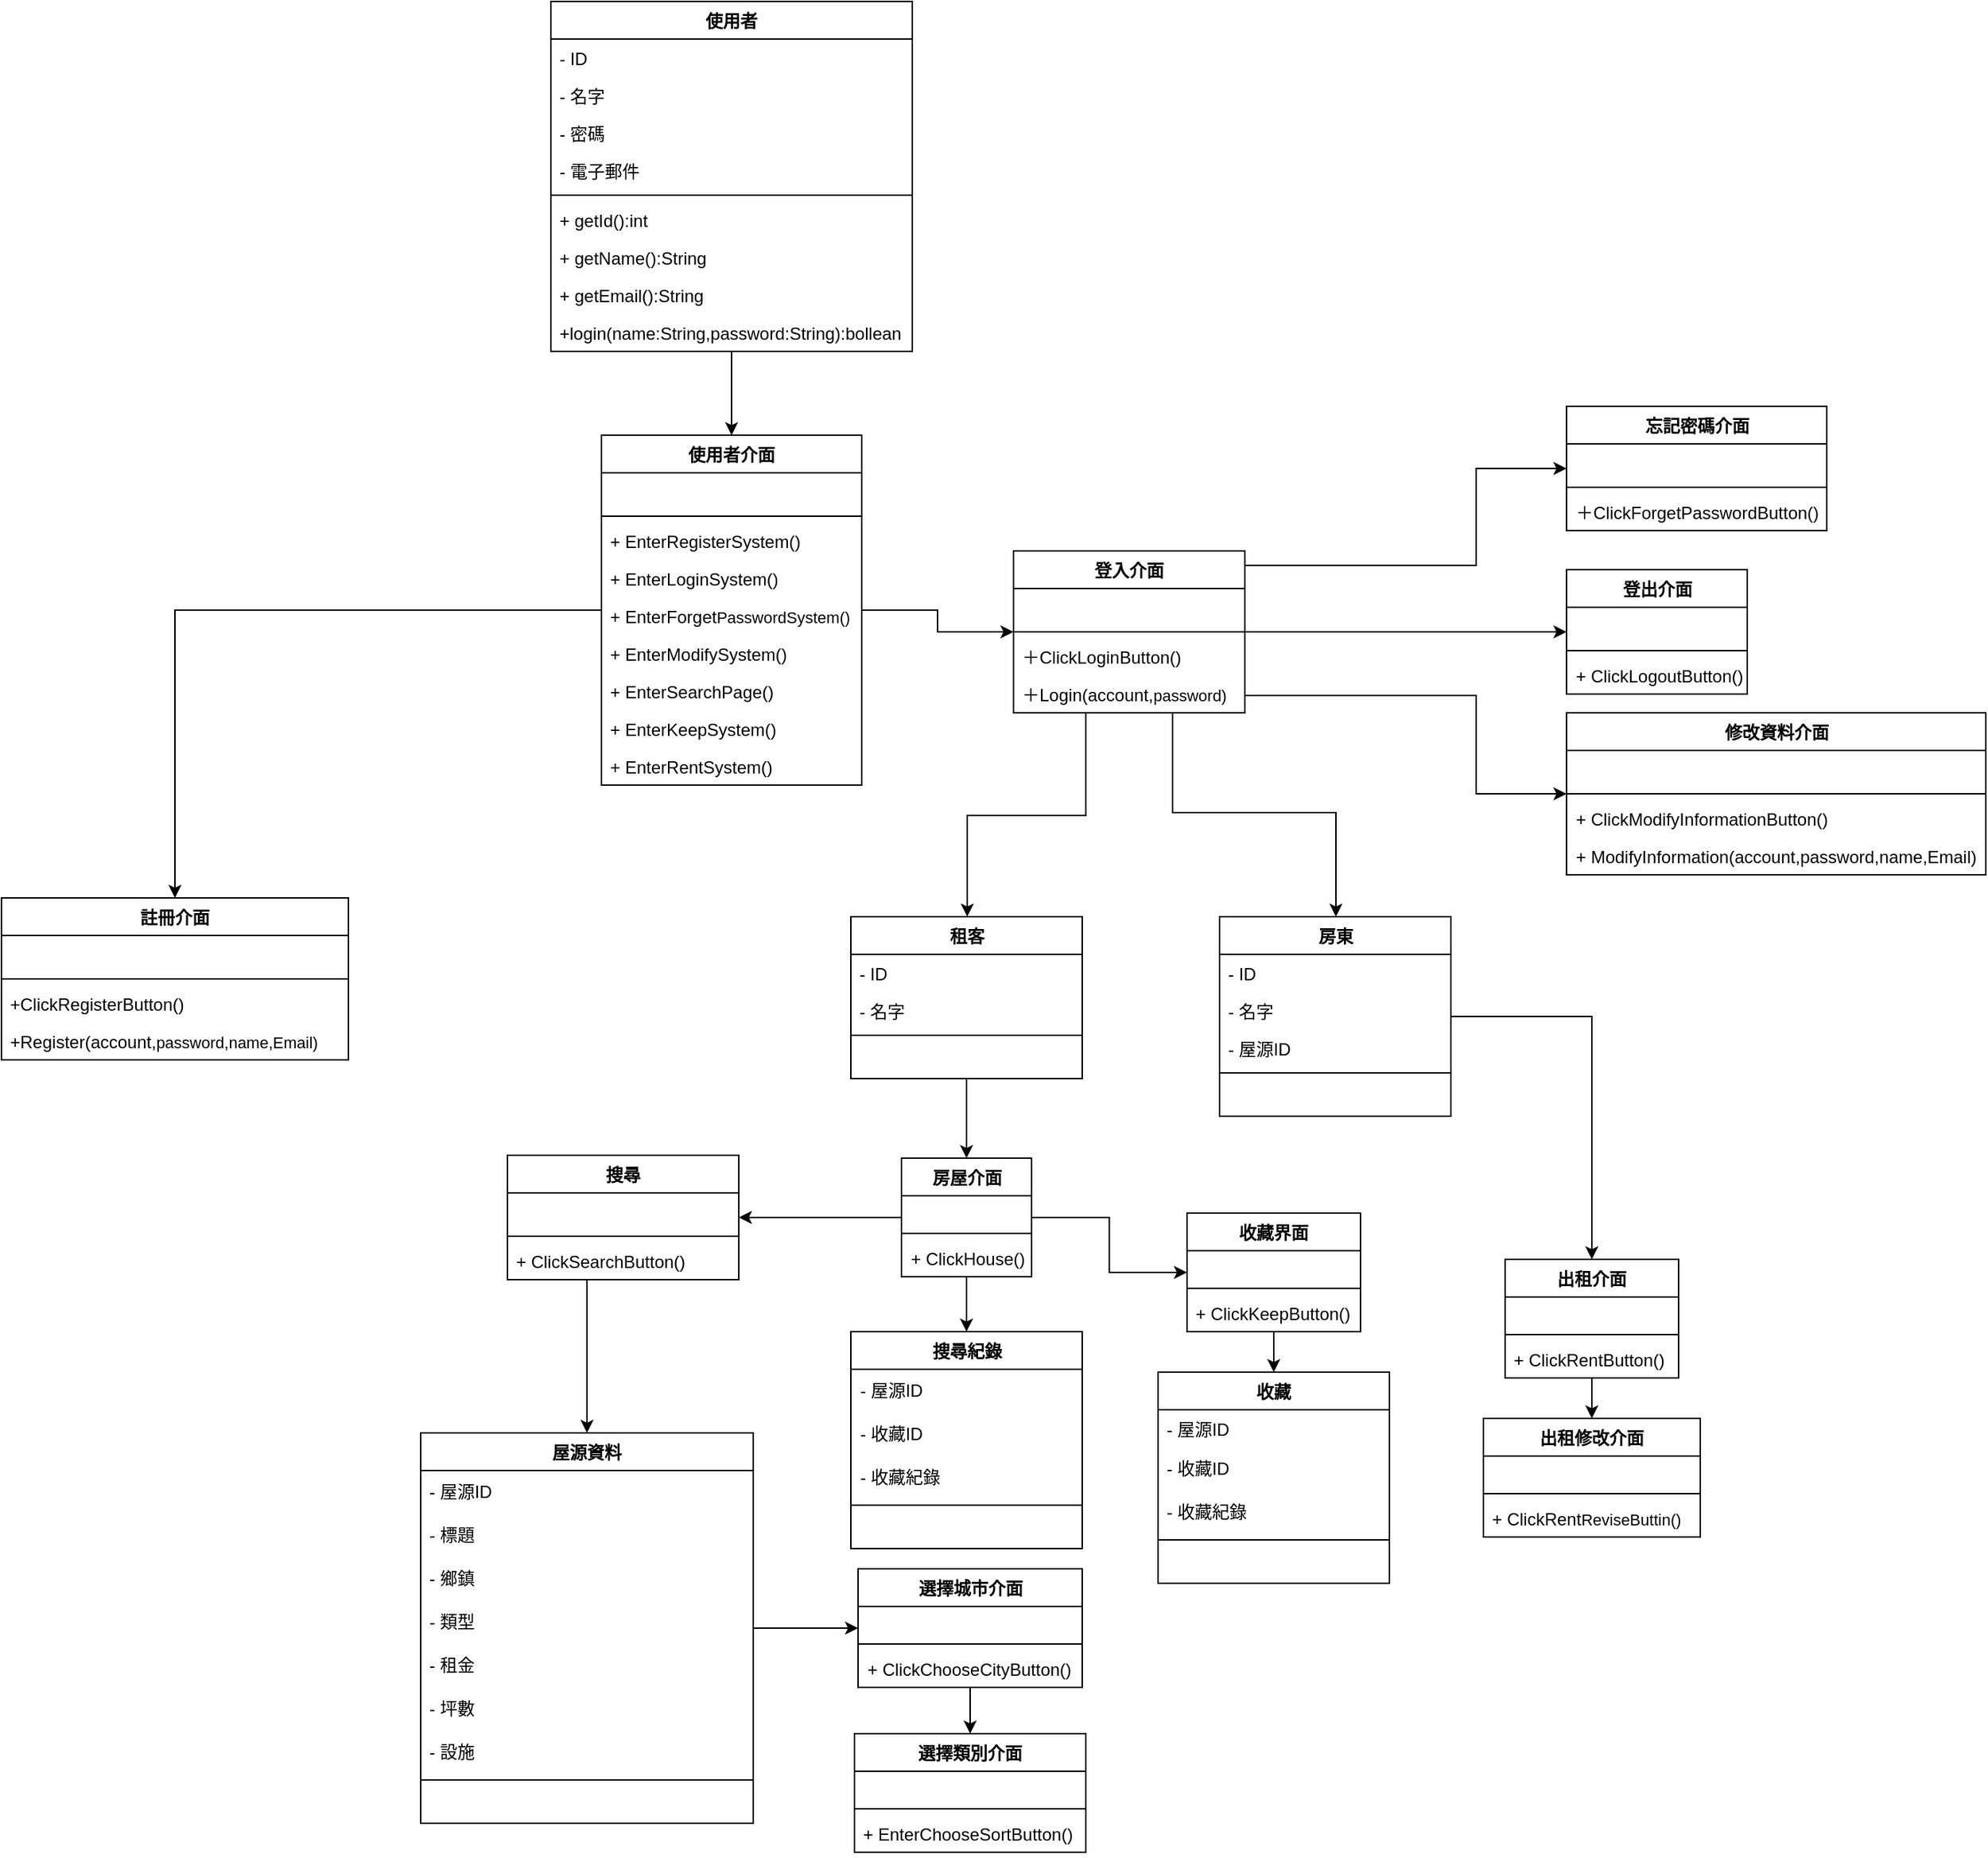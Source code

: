 <mxfile version="22.0.3" type="device">
  <diagram id="C5RBs43oDa-KdzZeNtuy" name="Page-1">
    <mxGraphModel dx="1235" dy="1909" grid="1" gridSize="10" guides="1" tooltips="1" connect="1" arrows="1" fold="1" page="1" pageScale="1" pageWidth="827" pageHeight="1169" math="0" shadow="0">
      <root>
        <mxCell id="WIyWlLk6GJQsqaUBKTNV-0" />
        <mxCell id="WIyWlLk6GJQsqaUBKTNV-1" parent="WIyWlLk6GJQsqaUBKTNV-0" />
        <mxCell id="i3I4o2aXOtXIeuuRk1Ph-45" value="註冊介面" style="swimlane;fontStyle=1;align=center;verticalAlign=top;childLayout=stackLayout;horizontal=1;startSize=26;horizontalStack=0;resizeParent=1;resizeParentMax=0;resizeLast=0;collapsible=1;marginBottom=0;whiteSpace=wrap;html=1;" vertex="1" parent="WIyWlLk6GJQsqaUBKTNV-1">
          <mxGeometry x="50" y="-490" width="240" height="112" as="geometry" />
        </mxCell>
        <mxCell id="i3I4o2aXOtXIeuuRk1Ph-49" value="　" style="text;strokeColor=none;fillColor=none;align=left;verticalAlign=top;spacingLeft=4;spacingRight=4;overflow=hidden;rotatable=0;points=[[0,0.5],[1,0.5]];portConstraint=eastwest;whiteSpace=wrap;html=1;" vertex="1" parent="i3I4o2aXOtXIeuuRk1Ph-45">
          <mxGeometry y="26" width="240" height="26" as="geometry" />
        </mxCell>
        <mxCell id="i3I4o2aXOtXIeuuRk1Ph-47" value="" style="line;strokeWidth=1;fillColor=none;align=left;verticalAlign=middle;spacingTop=-1;spacingLeft=3;spacingRight=3;rotatable=0;labelPosition=right;points=[];portConstraint=eastwest;strokeColor=inherit;" vertex="1" parent="i3I4o2aXOtXIeuuRk1Ph-45">
          <mxGeometry y="52" width="240" height="8" as="geometry" />
        </mxCell>
        <mxCell id="i3I4o2aXOtXIeuuRk1Ph-48" value="+ClickRegisterButton()" style="text;strokeColor=none;fillColor=none;align=left;verticalAlign=top;spacingLeft=4;spacingRight=4;overflow=hidden;rotatable=0;points=[[0,0.5],[1,0.5]];portConstraint=eastwest;whiteSpace=wrap;html=1;" vertex="1" parent="i3I4o2aXOtXIeuuRk1Ph-45">
          <mxGeometry y="60" width="240" height="26" as="geometry" />
        </mxCell>
        <mxCell id="i3I4o2aXOtXIeuuRk1Ph-46" value="+Register(account,&lt;span style=&quot;font-size: 11px; text-align: center; background-color: initial;&quot;&gt;password,name,Email)&lt;/span&gt;" style="text;strokeColor=none;fillColor=none;align=left;verticalAlign=top;spacingLeft=4;spacingRight=4;overflow=hidden;rotatable=0;points=[[0,0.5],[1,0.5]];portConstraint=eastwest;whiteSpace=wrap;html=1;" vertex="1" parent="i3I4o2aXOtXIeuuRk1Ph-45">
          <mxGeometry y="86" width="240" height="26" as="geometry" />
        </mxCell>
        <mxCell id="i3I4o2aXOtXIeuuRk1Ph-142" style="edgeStyle=orthogonalEdgeStyle;rounded=0;orthogonalLoop=1;jettySize=auto;html=1;" edge="1" parent="WIyWlLk6GJQsqaUBKTNV-1" source="i3I4o2aXOtXIeuuRk1Ph-50" target="i3I4o2aXOtXIeuuRk1Ph-55">
          <mxGeometry relative="1" as="geometry">
            <Array as="points">
              <mxPoint x="1070" y="-720" />
              <mxPoint x="1070" y="-787" />
            </Array>
          </mxGeometry>
        </mxCell>
        <mxCell id="i3I4o2aXOtXIeuuRk1Ph-143" style="edgeStyle=orthogonalEdgeStyle;rounded=0;orthogonalLoop=1;jettySize=auto;html=1;" edge="1" parent="WIyWlLk6GJQsqaUBKTNV-1" source="i3I4o2aXOtXIeuuRk1Ph-50" target="i3I4o2aXOtXIeuuRk1Ph-65">
          <mxGeometry relative="1" as="geometry" />
        </mxCell>
        <mxCell id="i3I4o2aXOtXIeuuRk1Ph-144" style="edgeStyle=orthogonalEdgeStyle;rounded=0;orthogonalLoop=1;jettySize=auto;html=1;" edge="1" parent="WIyWlLk6GJQsqaUBKTNV-1" source="i3I4o2aXOtXIeuuRk1Ph-50" target="i3I4o2aXOtXIeuuRk1Ph-60">
          <mxGeometry relative="1" as="geometry">
            <Array as="points">
              <mxPoint x="1070" y="-630" />
              <mxPoint x="1070" y="-562" />
            </Array>
          </mxGeometry>
        </mxCell>
        <mxCell id="i3I4o2aXOtXIeuuRk1Ph-145" style="edgeStyle=orthogonalEdgeStyle;rounded=0;orthogonalLoop=1;jettySize=auto;html=1;" edge="1" parent="WIyWlLk6GJQsqaUBKTNV-1" source="i3I4o2aXOtXIeuuRk1Ph-50" target="i3I4o2aXOtXIeuuRk1Ph-108">
          <mxGeometry relative="1" as="geometry">
            <Array as="points">
              <mxPoint x="800" y="-547" />
              <mxPoint x="718" y="-547" />
            </Array>
          </mxGeometry>
        </mxCell>
        <mxCell id="i3I4o2aXOtXIeuuRk1Ph-146" style="edgeStyle=orthogonalEdgeStyle;rounded=0;orthogonalLoop=1;jettySize=auto;html=1;" edge="1" parent="WIyWlLk6GJQsqaUBKTNV-1" source="i3I4o2aXOtXIeuuRk1Ph-50" target="i3I4o2aXOtXIeuuRk1Ph-123">
          <mxGeometry relative="1" as="geometry">
            <Array as="points">
              <mxPoint x="860" y="-549" />
              <mxPoint x="973" y="-549" />
            </Array>
          </mxGeometry>
        </mxCell>
        <mxCell id="i3I4o2aXOtXIeuuRk1Ph-50" value="登入介面" style="swimlane;fontStyle=1;align=center;verticalAlign=top;childLayout=stackLayout;horizontal=1;startSize=26;horizontalStack=0;resizeParent=1;resizeParentMax=0;resizeLast=0;collapsible=1;marginBottom=0;whiteSpace=wrap;html=1;" vertex="1" parent="WIyWlLk6GJQsqaUBKTNV-1">
          <mxGeometry x="750" y="-730" width="160" height="112" as="geometry" />
        </mxCell>
        <mxCell id="i3I4o2aXOtXIeuuRk1Ph-51" value="　" style="text;strokeColor=none;fillColor=none;align=left;verticalAlign=top;spacingLeft=4;spacingRight=4;overflow=hidden;rotatable=0;points=[[0,0.5],[1,0.5]];portConstraint=eastwest;whiteSpace=wrap;html=1;" vertex="1" parent="i3I4o2aXOtXIeuuRk1Ph-50">
          <mxGeometry y="26" width="160" height="26" as="geometry" />
        </mxCell>
        <mxCell id="i3I4o2aXOtXIeuuRk1Ph-52" value="" style="line;strokeWidth=1;fillColor=none;align=left;verticalAlign=middle;spacingTop=-1;spacingLeft=3;spacingRight=3;rotatable=0;labelPosition=right;points=[];portConstraint=eastwest;strokeColor=inherit;" vertex="1" parent="i3I4o2aXOtXIeuuRk1Ph-50">
          <mxGeometry y="52" width="160" height="8" as="geometry" />
        </mxCell>
        <mxCell id="i3I4o2aXOtXIeuuRk1Ph-53" value="＋ClickLoginButton()" style="text;strokeColor=none;fillColor=none;align=left;verticalAlign=top;spacingLeft=4;spacingRight=4;overflow=hidden;rotatable=0;points=[[0,0.5],[1,0.5]];portConstraint=eastwest;whiteSpace=wrap;html=1;" vertex="1" parent="i3I4o2aXOtXIeuuRk1Ph-50">
          <mxGeometry y="60" width="160" height="26" as="geometry" />
        </mxCell>
        <mxCell id="i3I4o2aXOtXIeuuRk1Ph-54" value="＋Login(account,&lt;span style=&quot;font-size: 11px; text-align: center; background-color: initial;&quot;&gt;password)&lt;/span&gt;" style="text;strokeColor=none;fillColor=none;align=left;verticalAlign=top;spacingLeft=4;spacingRight=4;overflow=hidden;rotatable=0;points=[[0,0.5],[1,0.5]];portConstraint=eastwest;whiteSpace=wrap;html=1;" vertex="1" parent="i3I4o2aXOtXIeuuRk1Ph-50">
          <mxGeometry y="86" width="160" height="26" as="geometry" />
        </mxCell>
        <mxCell id="i3I4o2aXOtXIeuuRk1Ph-55" value="忘記密碼介面" style="swimlane;fontStyle=1;align=center;verticalAlign=top;childLayout=stackLayout;horizontal=1;startSize=26;horizontalStack=0;resizeParent=1;resizeParentMax=0;resizeLast=0;collapsible=1;marginBottom=0;whiteSpace=wrap;html=1;" vertex="1" parent="WIyWlLk6GJQsqaUBKTNV-1">
          <mxGeometry x="1132.5" y="-830" width="180" height="86" as="geometry" />
        </mxCell>
        <mxCell id="i3I4o2aXOtXIeuuRk1Ph-56" value="　" style="text;strokeColor=none;fillColor=none;align=left;verticalAlign=top;spacingLeft=4;spacingRight=4;overflow=hidden;rotatable=0;points=[[0,0.5],[1,0.5]];portConstraint=eastwest;whiteSpace=wrap;html=1;" vertex="1" parent="i3I4o2aXOtXIeuuRk1Ph-55">
          <mxGeometry y="26" width="180" height="26" as="geometry" />
        </mxCell>
        <mxCell id="i3I4o2aXOtXIeuuRk1Ph-57" value="" style="line;strokeWidth=1;fillColor=none;align=left;verticalAlign=middle;spacingTop=-1;spacingLeft=3;spacingRight=3;rotatable=0;labelPosition=right;points=[];portConstraint=eastwest;strokeColor=inherit;" vertex="1" parent="i3I4o2aXOtXIeuuRk1Ph-55">
          <mxGeometry y="52" width="180" height="8" as="geometry" />
        </mxCell>
        <mxCell id="i3I4o2aXOtXIeuuRk1Ph-58" value="＋ClickForgetPasswordButton()" style="text;strokeColor=none;fillColor=none;align=left;verticalAlign=top;spacingLeft=4;spacingRight=4;overflow=hidden;rotatable=0;points=[[0,0.5],[1,0.5]];portConstraint=eastwest;whiteSpace=wrap;html=1;" vertex="1" parent="i3I4o2aXOtXIeuuRk1Ph-55">
          <mxGeometry y="60" width="180" height="26" as="geometry" />
        </mxCell>
        <mxCell id="i3I4o2aXOtXIeuuRk1Ph-60" value="修改資料介面" style="swimlane;fontStyle=1;align=center;verticalAlign=top;childLayout=stackLayout;horizontal=1;startSize=26;horizontalStack=0;resizeParent=1;resizeParentMax=0;resizeLast=0;collapsible=1;marginBottom=0;whiteSpace=wrap;html=1;" vertex="1" parent="WIyWlLk6GJQsqaUBKTNV-1">
          <mxGeometry x="1132.5" y="-618" width="290" height="112" as="geometry" />
        </mxCell>
        <mxCell id="i3I4o2aXOtXIeuuRk1Ph-61" value="　" style="text;strokeColor=none;fillColor=none;align=left;verticalAlign=top;spacingLeft=4;spacingRight=4;overflow=hidden;rotatable=0;points=[[0,0.5],[1,0.5]];portConstraint=eastwest;whiteSpace=wrap;html=1;" vertex="1" parent="i3I4o2aXOtXIeuuRk1Ph-60">
          <mxGeometry y="26" width="290" height="26" as="geometry" />
        </mxCell>
        <mxCell id="i3I4o2aXOtXIeuuRk1Ph-62" value="" style="line;strokeWidth=1;fillColor=none;align=left;verticalAlign=middle;spacingTop=-1;spacingLeft=3;spacingRight=3;rotatable=0;labelPosition=right;points=[];portConstraint=eastwest;strokeColor=inherit;" vertex="1" parent="i3I4o2aXOtXIeuuRk1Ph-60">
          <mxGeometry y="52" width="290" height="8" as="geometry" />
        </mxCell>
        <mxCell id="i3I4o2aXOtXIeuuRk1Ph-64" value="+ ClickModifyInformationButton()" style="text;strokeColor=none;fillColor=none;align=left;verticalAlign=top;spacingLeft=4;spacingRight=4;overflow=hidden;rotatable=0;points=[[0,0.5],[1,0.5]];portConstraint=eastwest;whiteSpace=wrap;html=1;" vertex="1" parent="i3I4o2aXOtXIeuuRk1Ph-60">
          <mxGeometry y="60" width="290" height="26" as="geometry" />
        </mxCell>
        <mxCell id="i3I4o2aXOtXIeuuRk1Ph-63" value="+&amp;nbsp;ModifyInformation(account,password,name,Email)" style="text;strokeColor=none;fillColor=none;align=left;verticalAlign=top;spacingLeft=4;spacingRight=4;overflow=hidden;rotatable=0;points=[[0,0.5],[1,0.5]];portConstraint=eastwest;whiteSpace=wrap;html=1;" vertex="1" parent="i3I4o2aXOtXIeuuRk1Ph-60">
          <mxGeometry y="86" width="290" height="26" as="geometry" />
        </mxCell>
        <mxCell id="i3I4o2aXOtXIeuuRk1Ph-65" value="登出介面" style="swimlane;fontStyle=1;align=center;verticalAlign=top;childLayout=stackLayout;horizontal=1;startSize=26;horizontalStack=0;resizeParent=1;resizeParentMax=0;resizeLast=0;collapsible=1;marginBottom=0;whiteSpace=wrap;html=1;" vertex="1" parent="WIyWlLk6GJQsqaUBKTNV-1">
          <mxGeometry x="1132.5" y="-717" width="125" height="86" as="geometry" />
        </mxCell>
        <mxCell id="i3I4o2aXOtXIeuuRk1Ph-66" value="　" style="text;strokeColor=none;fillColor=none;align=left;verticalAlign=top;spacingLeft=4;spacingRight=4;overflow=hidden;rotatable=0;points=[[0,0.5],[1,0.5]];portConstraint=eastwest;whiteSpace=wrap;html=1;" vertex="1" parent="i3I4o2aXOtXIeuuRk1Ph-65">
          <mxGeometry y="26" width="125" height="26" as="geometry" />
        </mxCell>
        <mxCell id="i3I4o2aXOtXIeuuRk1Ph-67" value="" style="line;strokeWidth=1;fillColor=none;align=left;verticalAlign=middle;spacingTop=-1;spacingLeft=3;spacingRight=3;rotatable=0;labelPosition=right;points=[];portConstraint=eastwest;strokeColor=inherit;" vertex="1" parent="i3I4o2aXOtXIeuuRk1Ph-65">
          <mxGeometry y="52" width="125" height="8" as="geometry" />
        </mxCell>
        <mxCell id="i3I4o2aXOtXIeuuRk1Ph-68" value="+&amp;nbsp;ClickLogoutButton()" style="text;strokeColor=none;fillColor=none;align=left;verticalAlign=top;spacingLeft=4;spacingRight=4;overflow=hidden;rotatable=0;points=[[0,0.5],[1,0.5]];portConstraint=eastwest;whiteSpace=wrap;html=1;" vertex="1" parent="i3I4o2aXOtXIeuuRk1Ph-65">
          <mxGeometry y="60" width="125" height="26" as="geometry" />
        </mxCell>
        <mxCell id="i3I4o2aXOtXIeuuRk1Ph-153" style="edgeStyle=orthogonalEdgeStyle;rounded=0;orthogonalLoop=1;jettySize=auto;html=1;" edge="1" parent="WIyWlLk6GJQsqaUBKTNV-1" source="i3I4o2aXOtXIeuuRk1Ph-69" target="i3I4o2aXOtXIeuuRk1Ph-77">
          <mxGeometry relative="1" as="geometry" />
        </mxCell>
        <mxCell id="i3I4o2aXOtXIeuuRk1Ph-69" value="選擇城市介面" style="swimlane;fontStyle=1;align=center;verticalAlign=top;childLayout=stackLayout;horizontal=1;startSize=26;horizontalStack=0;resizeParent=1;resizeParentMax=0;resizeLast=0;collapsible=1;marginBottom=0;whiteSpace=wrap;html=1;" vertex="1" parent="WIyWlLk6GJQsqaUBKTNV-1">
          <mxGeometry x="642.5" y="-26" width="155" height="82" as="geometry" />
        </mxCell>
        <mxCell id="i3I4o2aXOtXIeuuRk1Ph-70" value="　" style="text;strokeColor=none;fillColor=none;align=left;verticalAlign=top;spacingLeft=4;spacingRight=4;overflow=hidden;rotatable=0;points=[[0,0.5],[1,0.5]];portConstraint=eastwest;whiteSpace=wrap;html=1;" vertex="1" parent="i3I4o2aXOtXIeuuRk1Ph-69">
          <mxGeometry y="26" width="155" height="22" as="geometry" />
        </mxCell>
        <mxCell id="i3I4o2aXOtXIeuuRk1Ph-71" value="" style="line;strokeWidth=1;fillColor=none;align=left;verticalAlign=middle;spacingTop=-1;spacingLeft=3;spacingRight=3;rotatable=0;labelPosition=right;points=[];portConstraint=eastwest;strokeColor=inherit;" vertex="1" parent="i3I4o2aXOtXIeuuRk1Ph-69">
          <mxGeometry y="48" width="155" height="8" as="geometry" />
        </mxCell>
        <mxCell id="i3I4o2aXOtXIeuuRk1Ph-72" value="+ ClickChooseCityButton()" style="text;strokeColor=none;fillColor=none;align=left;verticalAlign=top;spacingLeft=4;spacingRight=4;overflow=hidden;rotatable=0;points=[[0,0.5],[1,0.5]];portConstraint=eastwest;whiteSpace=wrap;html=1;" vertex="1" parent="i3I4o2aXOtXIeuuRk1Ph-69">
          <mxGeometry y="56" width="155" height="26" as="geometry" />
        </mxCell>
        <mxCell id="i3I4o2aXOtXIeuuRk1Ph-151" style="edgeStyle=orthogonalEdgeStyle;rounded=0;orthogonalLoop=1;jettySize=auto;html=1;" edge="1" parent="WIyWlLk6GJQsqaUBKTNV-1" source="i3I4o2aXOtXIeuuRk1Ph-73" target="i3I4o2aXOtXIeuuRk1Ph-112">
          <mxGeometry relative="1" as="geometry">
            <Array as="points">
              <mxPoint x="455" y="-157" />
            </Array>
          </mxGeometry>
        </mxCell>
        <mxCell id="i3I4o2aXOtXIeuuRk1Ph-73" value="搜尋" style="swimlane;fontStyle=1;align=center;verticalAlign=top;childLayout=stackLayout;horizontal=1;startSize=26;horizontalStack=0;resizeParent=1;resizeParentMax=0;resizeLast=0;collapsible=1;marginBottom=0;whiteSpace=wrap;html=1;" vertex="1" parent="WIyWlLk6GJQsqaUBKTNV-1">
          <mxGeometry x="400" y="-312" width="160" height="86" as="geometry" />
        </mxCell>
        <mxCell id="i3I4o2aXOtXIeuuRk1Ph-74" value="　" style="text;strokeColor=none;fillColor=none;align=left;verticalAlign=top;spacingLeft=4;spacingRight=4;overflow=hidden;rotatable=0;points=[[0,0.5],[1,0.5]];portConstraint=eastwest;whiteSpace=wrap;html=1;" vertex="1" parent="i3I4o2aXOtXIeuuRk1Ph-73">
          <mxGeometry y="26" width="160" height="26" as="geometry" />
        </mxCell>
        <mxCell id="i3I4o2aXOtXIeuuRk1Ph-75" value="" style="line;strokeWidth=1;fillColor=none;align=left;verticalAlign=middle;spacingTop=-1;spacingLeft=3;spacingRight=3;rotatable=0;labelPosition=right;points=[];portConstraint=eastwest;strokeColor=inherit;" vertex="1" parent="i3I4o2aXOtXIeuuRk1Ph-73">
          <mxGeometry y="52" width="160" height="8" as="geometry" />
        </mxCell>
        <mxCell id="i3I4o2aXOtXIeuuRk1Ph-76" value="+&amp;nbsp;ClickSearchButton()" style="text;strokeColor=none;fillColor=none;align=left;verticalAlign=top;spacingLeft=4;spacingRight=4;overflow=hidden;rotatable=0;points=[[0,0.5],[1,0.5]];portConstraint=eastwest;whiteSpace=wrap;html=1;" vertex="1" parent="i3I4o2aXOtXIeuuRk1Ph-73">
          <mxGeometry y="60" width="160" height="26" as="geometry" />
        </mxCell>
        <mxCell id="i3I4o2aXOtXIeuuRk1Ph-77" value="選擇類別介面" style="swimlane;fontStyle=1;align=center;verticalAlign=top;childLayout=stackLayout;horizontal=1;startSize=26;horizontalStack=0;resizeParent=1;resizeParentMax=0;resizeLast=0;collapsible=1;marginBottom=0;whiteSpace=wrap;html=1;" vertex="1" parent="WIyWlLk6GJQsqaUBKTNV-1">
          <mxGeometry x="640" y="88" width="160" height="82" as="geometry" />
        </mxCell>
        <mxCell id="i3I4o2aXOtXIeuuRk1Ph-78" value="　" style="text;strokeColor=none;fillColor=none;align=left;verticalAlign=top;spacingLeft=4;spacingRight=4;overflow=hidden;rotatable=0;points=[[0,0.5],[1,0.5]];portConstraint=eastwest;whiteSpace=wrap;html=1;" vertex="1" parent="i3I4o2aXOtXIeuuRk1Ph-77">
          <mxGeometry y="26" width="160" height="22" as="geometry" />
        </mxCell>
        <mxCell id="i3I4o2aXOtXIeuuRk1Ph-79" value="" style="line;strokeWidth=1;fillColor=none;align=left;verticalAlign=middle;spacingTop=-1;spacingLeft=3;spacingRight=3;rotatable=0;labelPosition=right;points=[];portConstraint=eastwest;strokeColor=inherit;" vertex="1" parent="i3I4o2aXOtXIeuuRk1Ph-77">
          <mxGeometry y="48" width="160" height="8" as="geometry" />
        </mxCell>
        <mxCell id="i3I4o2aXOtXIeuuRk1Ph-80" value="+&amp;nbsp;EnterChooseSortButton()" style="text;strokeColor=none;fillColor=none;align=left;verticalAlign=top;spacingLeft=4;spacingRight=4;overflow=hidden;rotatable=0;points=[[0,0.5],[1,0.5]];portConstraint=eastwest;whiteSpace=wrap;html=1;" vertex="1" parent="i3I4o2aXOtXIeuuRk1Ph-77">
          <mxGeometry y="56" width="160" height="26" as="geometry" />
        </mxCell>
        <mxCell id="i3I4o2aXOtXIeuuRk1Ph-150" style="edgeStyle=orthogonalEdgeStyle;rounded=0;orthogonalLoop=1;jettySize=auto;html=1;" edge="1" parent="WIyWlLk6GJQsqaUBKTNV-1" source="i3I4o2aXOtXIeuuRk1Ph-81" target="i3I4o2aXOtXIeuuRk1Ph-73">
          <mxGeometry relative="1" as="geometry" />
        </mxCell>
        <mxCell id="i3I4o2aXOtXIeuuRk1Ph-154" style="edgeStyle=orthogonalEdgeStyle;rounded=0;orthogonalLoop=1;jettySize=auto;html=1;" edge="1" parent="WIyWlLk6GJQsqaUBKTNV-1" source="i3I4o2aXOtXIeuuRk1Ph-81" target="i3I4o2aXOtXIeuuRk1Ph-85">
          <mxGeometry relative="1" as="geometry" />
        </mxCell>
        <mxCell id="i3I4o2aXOtXIeuuRk1Ph-155" style="edgeStyle=orthogonalEdgeStyle;rounded=0;orthogonalLoop=1;jettySize=auto;html=1;" edge="1" parent="WIyWlLk6GJQsqaUBKTNV-1" source="i3I4o2aXOtXIeuuRk1Ph-81" target="i3I4o2aXOtXIeuuRk1Ph-104">
          <mxGeometry relative="1" as="geometry" />
        </mxCell>
        <mxCell id="i3I4o2aXOtXIeuuRk1Ph-81" value="房屋介面" style="swimlane;fontStyle=1;align=center;verticalAlign=top;childLayout=stackLayout;horizontal=1;startSize=26;horizontalStack=0;resizeParent=1;resizeParentMax=0;resizeLast=0;collapsible=1;marginBottom=0;whiteSpace=wrap;html=1;" vertex="1" parent="WIyWlLk6GJQsqaUBKTNV-1">
          <mxGeometry x="672.5" y="-310" width="90" height="82" as="geometry" />
        </mxCell>
        <mxCell id="i3I4o2aXOtXIeuuRk1Ph-82" value="　" style="text;strokeColor=none;fillColor=none;align=left;verticalAlign=top;spacingLeft=4;spacingRight=4;overflow=hidden;rotatable=0;points=[[0,0.5],[1,0.5]];portConstraint=eastwest;whiteSpace=wrap;html=1;" vertex="1" parent="i3I4o2aXOtXIeuuRk1Ph-81">
          <mxGeometry y="26" width="90" height="22" as="geometry" />
        </mxCell>
        <mxCell id="i3I4o2aXOtXIeuuRk1Ph-83" value="" style="line;strokeWidth=1;fillColor=none;align=left;verticalAlign=middle;spacingTop=-1;spacingLeft=3;spacingRight=3;rotatable=0;labelPosition=right;points=[];portConstraint=eastwest;strokeColor=inherit;" vertex="1" parent="i3I4o2aXOtXIeuuRk1Ph-81">
          <mxGeometry y="48" width="90" height="8" as="geometry" />
        </mxCell>
        <mxCell id="i3I4o2aXOtXIeuuRk1Ph-84" value="+&amp;nbsp;ClickHouse()" style="text;strokeColor=none;fillColor=none;align=left;verticalAlign=top;spacingLeft=4;spacingRight=4;overflow=hidden;rotatable=0;points=[[0,0.5],[1,0.5]];portConstraint=eastwest;whiteSpace=wrap;html=1;" vertex="1" parent="i3I4o2aXOtXIeuuRk1Ph-81">
          <mxGeometry y="56" width="90" height="26" as="geometry" />
        </mxCell>
        <mxCell id="i3I4o2aXOtXIeuuRk1Ph-157" style="edgeStyle=orthogonalEdgeStyle;rounded=0;orthogonalLoop=1;jettySize=auto;html=1;" edge="1" parent="WIyWlLk6GJQsqaUBKTNV-1" source="i3I4o2aXOtXIeuuRk1Ph-85" target="i3I4o2aXOtXIeuuRk1Ph-97">
          <mxGeometry relative="1" as="geometry" />
        </mxCell>
        <mxCell id="i3I4o2aXOtXIeuuRk1Ph-85" value="收藏界面" style="swimlane;fontStyle=1;align=center;verticalAlign=top;childLayout=stackLayout;horizontal=1;startSize=26;horizontalStack=0;resizeParent=1;resizeParentMax=0;resizeLast=0;collapsible=1;marginBottom=0;whiteSpace=wrap;html=1;" vertex="1" parent="WIyWlLk6GJQsqaUBKTNV-1">
          <mxGeometry x="870" y="-272" width="120" height="82" as="geometry" />
        </mxCell>
        <mxCell id="i3I4o2aXOtXIeuuRk1Ph-86" value="　" style="text;strokeColor=none;fillColor=none;align=left;verticalAlign=top;spacingLeft=4;spacingRight=4;overflow=hidden;rotatable=0;points=[[0,0.5],[1,0.5]];portConstraint=eastwest;whiteSpace=wrap;html=1;" vertex="1" parent="i3I4o2aXOtXIeuuRk1Ph-85">
          <mxGeometry y="26" width="120" height="22" as="geometry" />
        </mxCell>
        <mxCell id="i3I4o2aXOtXIeuuRk1Ph-87" value="" style="line;strokeWidth=1;fillColor=none;align=left;verticalAlign=middle;spacingTop=-1;spacingLeft=3;spacingRight=3;rotatable=0;labelPosition=right;points=[];portConstraint=eastwest;strokeColor=inherit;" vertex="1" parent="i3I4o2aXOtXIeuuRk1Ph-85">
          <mxGeometry y="48" width="120" height="8" as="geometry" />
        </mxCell>
        <mxCell id="i3I4o2aXOtXIeuuRk1Ph-88" value="+&amp;nbsp;ClickKeepButton()" style="text;strokeColor=none;fillColor=none;align=left;verticalAlign=top;spacingLeft=4;spacingRight=4;overflow=hidden;rotatable=0;points=[[0,0.5],[1,0.5]];portConstraint=eastwest;whiteSpace=wrap;html=1;" vertex="1" parent="i3I4o2aXOtXIeuuRk1Ph-85">
          <mxGeometry y="56" width="120" height="26" as="geometry" />
        </mxCell>
        <mxCell id="i3I4o2aXOtXIeuuRk1Ph-93" value="出租修改介面" style="swimlane;fontStyle=1;align=center;verticalAlign=top;childLayout=stackLayout;horizontal=1;startSize=26;horizontalStack=0;resizeParent=1;resizeParentMax=0;resizeLast=0;collapsible=1;marginBottom=0;whiteSpace=wrap;html=1;" vertex="1" parent="WIyWlLk6GJQsqaUBKTNV-1">
          <mxGeometry x="1075" y="-130" width="150" height="82" as="geometry" />
        </mxCell>
        <mxCell id="i3I4o2aXOtXIeuuRk1Ph-94" value="　" style="text;strokeColor=none;fillColor=none;align=left;verticalAlign=top;spacingLeft=4;spacingRight=4;overflow=hidden;rotatable=0;points=[[0,0.5],[1,0.5]];portConstraint=eastwest;whiteSpace=wrap;html=1;" vertex="1" parent="i3I4o2aXOtXIeuuRk1Ph-93">
          <mxGeometry y="26" width="150" height="22" as="geometry" />
        </mxCell>
        <mxCell id="i3I4o2aXOtXIeuuRk1Ph-95" value="" style="line;strokeWidth=1;fillColor=none;align=left;verticalAlign=middle;spacingTop=-1;spacingLeft=3;spacingRight=3;rotatable=0;labelPosition=right;points=[];portConstraint=eastwest;strokeColor=inherit;" vertex="1" parent="i3I4o2aXOtXIeuuRk1Ph-93">
          <mxGeometry y="48" width="150" height="8" as="geometry" />
        </mxCell>
        <mxCell id="i3I4o2aXOtXIeuuRk1Ph-96" value="+&amp;nbsp;ClickRent&lt;span style=&quot;font-size: 11px; text-align: center; background-color: rgb(255, 255, 255);&quot;&gt;ReviseButtin()&lt;/span&gt;" style="text;strokeColor=none;fillColor=none;align=left;verticalAlign=top;spacingLeft=4;spacingRight=4;overflow=hidden;rotatable=0;points=[[0,0.5],[1,0.5]];portConstraint=eastwest;whiteSpace=wrap;html=1;" vertex="1" parent="i3I4o2aXOtXIeuuRk1Ph-93">
          <mxGeometry y="56" width="150" height="26" as="geometry" />
        </mxCell>
        <mxCell id="i3I4o2aXOtXIeuuRk1Ph-97" value="收藏" style="swimlane;fontStyle=1;align=center;verticalAlign=top;childLayout=stackLayout;horizontal=1;startSize=26;horizontalStack=0;resizeParent=1;resizeParentMax=0;resizeLast=0;collapsible=1;marginBottom=0;whiteSpace=wrap;html=1;" vertex="1" parent="WIyWlLk6GJQsqaUBKTNV-1">
          <mxGeometry x="850" y="-162" width="160" height="146" as="geometry" />
        </mxCell>
        <mxCell id="i3I4o2aXOtXIeuuRk1Ph-98" value="- 屋源ID" style="text;strokeColor=none;fillColor=none;align=left;verticalAlign=top;spacingLeft=4;spacingRight=4;overflow=hidden;rotatable=0;points=[[0,0.5],[1,0.5]];portConstraint=eastwest;whiteSpace=wrap;html=1;" vertex="1" parent="i3I4o2aXOtXIeuuRk1Ph-97">
          <mxGeometry y="26" width="160" height="26" as="geometry" />
        </mxCell>
        <mxCell id="buDff24A2Pe4aCsP9TQ9-23" value="- 收藏ID" style="text;strokeColor=none;fillColor=none;align=left;verticalAlign=middle;spacingLeft=4;spacingRight=4;overflow=hidden;points=[[0,0.5],[1,0.5]];portConstraint=eastwest;rotatable=0;whiteSpace=wrap;html=1;" parent="i3I4o2aXOtXIeuuRk1Ph-97" vertex="1">
          <mxGeometry y="52" width="160" height="30" as="geometry" />
        </mxCell>
        <mxCell id="buDff24A2Pe4aCsP9TQ9-24" value="- 收藏紀錄" style="text;strokeColor=none;fillColor=none;align=left;verticalAlign=middle;spacingLeft=4;spacingRight=4;overflow=hidden;points=[[0,0.5],[1,0.5]];portConstraint=eastwest;rotatable=0;whiteSpace=wrap;html=1;" parent="i3I4o2aXOtXIeuuRk1Ph-97" vertex="1">
          <mxGeometry y="82" width="160" height="30" as="geometry" />
        </mxCell>
        <mxCell id="i3I4o2aXOtXIeuuRk1Ph-99" value="" style="line;strokeWidth=1;fillColor=none;align=left;verticalAlign=middle;spacingTop=-1;spacingLeft=3;spacingRight=3;rotatable=0;labelPosition=right;points=[];portConstraint=eastwest;strokeColor=inherit;" vertex="1" parent="i3I4o2aXOtXIeuuRk1Ph-97">
          <mxGeometry y="112" width="160" height="8" as="geometry" />
        </mxCell>
        <mxCell id="i3I4o2aXOtXIeuuRk1Ph-100" value="　" style="text;strokeColor=none;fillColor=none;align=left;verticalAlign=top;spacingLeft=4;spacingRight=4;overflow=hidden;rotatable=0;points=[[0,0.5],[1,0.5]];portConstraint=eastwest;whiteSpace=wrap;html=1;" vertex="1" parent="i3I4o2aXOtXIeuuRk1Ph-97">
          <mxGeometry y="120" width="160" height="26" as="geometry" />
        </mxCell>
        <mxCell id="i3I4o2aXOtXIeuuRk1Ph-104" value="搜尋紀錄" style="swimlane;fontStyle=1;align=center;verticalAlign=top;childLayout=stackLayout;horizontal=1;startSize=26;horizontalStack=0;resizeParent=1;resizeParentMax=0;resizeLast=0;collapsible=1;marginBottom=0;whiteSpace=wrap;html=1;" vertex="1" parent="WIyWlLk6GJQsqaUBKTNV-1">
          <mxGeometry x="637.5" y="-190" width="160" height="150" as="geometry" />
        </mxCell>
        <mxCell id="buDff24A2Pe4aCsP9TQ9-27" value="- 屋源ID" style="text;strokeColor=none;fillColor=none;align=left;verticalAlign=middle;spacingLeft=4;spacingRight=4;overflow=hidden;points=[[0,0.5],[1,0.5]];portConstraint=eastwest;rotatable=0;whiteSpace=wrap;html=1;" parent="i3I4o2aXOtXIeuuRk1Ph-104" vertex="1">
          <mxGeometry y="26" width="160" height="30" as="geometry" />
        </mxCell>
        <mxCell id="buDff24A2Pe4aCsP9TQ9-28" value="- 收藏ID" style="text;strokeColor=none;fillColor=none;align=left;verticalAlign=middle;spacingLeft=4;spacingRight=4;overflow=hidden;points=[[0,0.5],[1,0.5]];portConstraint=eastwest;rotatable=0;whiteSpace=wrap;html=1;" parent="i3I4o2aXOtXIeuuRk1Ph-104" vertex="1">
          <mxGeometry y="56" width="160" height="30" as="geometry" />
        </mxCell>
        <mxCell id="buDff24A2Pe4aCsP9TQ9-29" value="- 收藏紀錄" style="text;strokeColor=none;fillColor=none;align=left;verticalAlign=middle;spacingLeft=4;spacingRight=4;overflow=hidden;points=[[0,0.5],[1,0.5]];portConstraint=eastwest;rotatable=0;whiteSpace=wrap;html=1;" parent="i3I4o2aXOtXIeuuRk1Ph-104" vertex="1">
          <mxGeometry y="86" width="160" height="30" as="geometry" />
        </mxCell>
        <mxCell id="i3I4o2aXOtXIeuuRk1Ph-106" value="" style="line;strokeWidth=1;fillColor=none;align=left;verticalAlign=middle;spacingTop=-1;spacingLeft=3;spacingRight=3;rotatable=0;labelPosition=right;points=[];portConstraint=eastwest;strokeColor=inherit;" vertex="1" parent="i3I4o2aXOtXIeuuRk1Ph-104">
          <mxGeometry y="116" width="160" height="8" as="geometry" />
        </mxCell>
        <mxCell id="i3I4o2aXOtXIeuuRk1Ph-107" value="　" style="text;strokeColor=none;fillColor=none;align=left;verticalAlign=top;spacingLeft=4;spacingRight=4;overflow=hidden;rotatable=0;points=[[0,0.5],[1,0.5]];portConstraint=eastwest;whiteSpace=wrap;html=1;" vertex="1" parent="i3I4o2aXOtXIeuuRk1Ph-104">
          <mxGeometry y="124" width="160" height="26" as="geometry" />
        </mxCell>
        <mxCell id="i3I4o2aXOtXIeuuRk1Ph-147" style="edgeStyle=orthogonalEdgeStyle;rounded=0;orthogonalLoop=1;jettySize=auto;html=1;" edge="1" parent="WIyWlLk6GJQsqaUBKTNV-1" source="i3I4o2aXOtXIeuuRk1Ph-108" target="i3I4o2aXOtXIeuuRk1Ph-81">
          <mxGeometry relative="1" as="geometry" />
        </mxCell>
        <mxCell id="i3I4o2aXOtXIeuuRk1Ph-108" value="租客" style="swimlane;fontStyle=1;align=center;verticalAlign=top;childLayout=stackLayout;horizontal=1;startSize=26;horizontalStack=0;resizeParent=1;resizeParentMax=0;resizeLast=0;collapsible=1;marginBottom=0;whiteSpace=wrap;html=1;" vertex="1" parent="WIyWlLk6GJQsqaUBKTNV-1">
          <mxGeometry x="637.5" y="-477" width="160" height="112" as="geometry" />
        </mxCell>
        <mxCell id="zkfFHV4jXpPFQw0GAbJ--14" value="- ID" style="text;align=left;verticalAlign=top;spacingLeft=4;spacingRight=4;overflow=hidden;rotatable=0;points=[[0,0.5],[1,0.5]];portConstraint=eastwest;" parent="i3I4o2aXOtXIeuuRk1Ph-108" vertex="1">
          <mxGeometry y="26" width="160" height="26" as="geometry" />
        </mxCell>
        <mxCell id="buDff24A2Pe4aCsP9TQ9-3" value="- 名字" style="text;align=left;verticalAlign=top;spacingLeft=4;spacingRight=4;overflow=hidden;rotatable=0;points=[[0,0.5],[1,0.5]];portConstraint=eastwest;" parent="i3I4o2aXOtXIeuuRk1Ph-108" vertex="1">
          <mxGeometry y="52" width="160" height="26" as="geometry" />
        </mxCell>
        <mxCell id="i3I4o2aXOtXIeuuRk1Ph-110" value="" style="line;strokeWidth=1;fillColor=none;align=left;verticalAlign=middle;spacingTop=-1;spacingLeft=3;spacingRight=3;rotatable=0;labelPosition=right;points=[];portConstraint=eastwest;strokeColor=inherit;" vertex="1" parent="i3I4o2aXOtXIeuuRk1Ph-108">
          <mxGeometry y="78" width="160" height="8" as="geometry" />
        </mxCell>
        <mxCell id="i3I4o2aXOtXIeuuRk1Ph-111" value="　" style="text;strokeColor=none;fillColor=none;align=left;verticalAlign=top;spacingLeft=4;spacingRight=4;overflow=hidden;rotatable=0;points=[[0,0.5],[1,0.5]];portConstraint=eastwest;whiteSpace=wrap;html=1;" vertex="1" parent="i3I4o2aXOtXIeuuRk1Ph-108">
          <mxGeometry y="86" width="160" height="26" as="geometry" />
        </mxCell>
        <mxCell id="i3I4o2aXOtXIeuuRk1Ph-152" style="edgeStyle=orthogonalEdgeStyle;rounded=0;orthogonalLoop=1;jettySize=auto;html=1;" edge="1" parent="WIyWlLk6GJQsqaUBKTNV-1" source="i3I4o2aXOtXIeuuRk1Ph-112" target="i3I4o2aXOtXIeuuRk1Ph-69">
          <mxGeometry relative="1" as="geometry" />
        </mxCell>
        <mxCell id="i3I4o2aXOtXIeuuRk1Ph-112" value="屋源資料" style="swimlane;fontStyle=1;align=center;verticalAlign=top;childLayout=stackLayout;horizontal=1;startSize=26;horizontalStack=0;resizeParent=1;resizeParentMax=0;resizeLast=0;collapsible=1;marginBottom=0;whiteSpace=wrap;html=1;" vertex="1" parent="WIyWlLk6GJQsqaUBKTNV-1">
          <mxGeometry x="340" y="-120" width="230" height="270" as="geometry" />
        </mxCell>
        <mxCell id="buDff24A2Pe4aCsP9TQ9-6" value="- 屋源ID" style="text;strokeColor=none;fillColor=none;align=left;verticalAlign=middle;spacingLeft=4;spacingRight=4;overflow=hidden;points=[[0,0.5],[1,0.5]];portConstraint=eastwest;rotatable=0;whiteSpace=wrap;html=1;" parent="i3I4o2aXOtXIeuuRk1Ph-112" vertex="1">
          <mxGeometry y="26" width="230" height="30" as="geometry" />
        </mxCell>
        <mxCell id="buDff24A2Pe4aCsP9TQ9-7" value="- 標題" style="text;strokeColor=none;fillColor=none;align=left;verticalAlign=middle;spacingLeft=4;spacingRight=4;overflow=hidden;points=[[0,0.5],[1,0.5]];portConstraint=eastwest;rotatable=0;whiteSpace=wrap;html=1;" parent="i3I4o2aXOtXIeuuRk1Ph-112" vertex="1">
          <mxGeometry y="56" width="230" height="30" as="geometry" />
        </mxCell>
        <mxCell id="buDff24A2Pe4aCsP9TQ9-8" value="- 鄉鎮" style="text;strokeColor=none;fillColor=none;align=left;verticalAlign=middle;spacingLeft=4;spacingRight=4;overflow=hidden;points=[[0,0.5],[1,0.5]];portConstraint=eastwest;rotatable=0;whiteSpace=wrap;html=1;" parent="i3I4o2aXOtXIeuuRk1Ph-112" vertex="1">
          <mxGeometry y="86" width="230" height="30" as="geometry" />
        </mxCell>
        <mxCell id="buDff24A2Pe4aCsP9TQ9-10" value="- 類型" style="text;strokeColor=none;fillColor=none;align=left;verticalAlign=middle;spacingLeft=4;spacingRight=4;overflow=hidden;points=[[0,0.5],[1,0.5]];portConstraint=eastwest;rotatable=0;whiteSpace=wrap;html=1;" parent="i3I4o2aXOtXIeuuRk1Ph-112" vertex="1">
          <mxGeometry y="116" width="230" height="30" as="geometry" />
        </mxCell>
        <mxCell id="buDff24A2Pe4aCsP9TQ9-12" value="- 租金" style="text;strokeColor=none;fillColor=none;align=left;verticalAlign=middle;spacingLeft=4;spacingRight=4;overflow=hidden;points=[[0,0.5],[1,0.5]];portConstraint=eastwest;rotatable=0;whiteSpace=wrap;html=1;" parent="i3I4o2aXOtXIeuuRk1Ph-112" vertex="1">
          <mxGeometry y="146" width="230" height="30" as="geometry" />
        </mxCell>
        <mxCell id="buDff24A2Pe4aCsP9TQ9-13" value="- 坪數" style="text;strokeColor=none;fillColor=none;align=left;verticalAlign=middle;spacingLeft=4;spacingRight=4;overflow=hidden;points=[[0,0.5],[1,0.5]];portConstraint=eastwest;rotatable=0;whiteSpace=wrap;html=1;" parent="i3I4o2aXOtXIeuuRk1Ph-112" vertex="1">
          <mxGeometry y="176" width="230" height="30" as="geometry" />
        </mxCell>
        <mxCell id="buDff24A2Pe4aCsP9TQ9-9" value="- 設施" style="text;strokeColor=none;fillColor=none;align=left;verticalAlign=middle;spacingLeft=4;spacingRight=4;overflow=hidden;points=[[0,0.5],[1,0.5]];portConstraint=eastwest;rotatable=0;whiteSpace=wrap;html=1;" parent="i3I4o2aXOtXIeuuRk1Ph-112" vertex="1">
          <mxGeometry y="206" width="230" height="30" as="geometry" />
        </mxCell>
        <mxCell id="i3I4o2aXOtXIeuuRk1Ph-114" value="" style="line;strokeWidth=1;fillColor=none;align=left;verticalAlign=middle;spacingTop=-1;spacingLeft=3;spacingRight=3;rotatable=0;labelPosition=right;points=[];portConstraint=eastwest;strokeColor=inherit;" vertex="1" parent="i3I4o2aXOtXIeuuRk1Ph-112">
          <mxGeometry y="236" width="230" height="8" as="geometry" />
        </mxCell>
        <mxCell id="i3I4o2aXOtXIeuuRk1Ph-115" value="　" style="text;strokeColor=none;fillColor=none;align=left;verticalAlign=top;spacingLeft=4;spacingRight=4;overflow=hidden;rotatable=0;points=[[0,0.5],[1,0.5]];portConstraint=eastwest;whiteSpace=wrap;html=1;" vertex="1" parent="i3I4o2aXOtXIeuuRk1Ph-112">
          <mxGeometry y="244" width="230" height="26" as="geometry" />
        </mxCell>
        <mxCell id="i3I4o2aXOtXIeuuRk1Ph-139" style="edgeStyle=orthogonalEdgeStyle;rounded=0;orthogonalLoop=1;jettySize=auto;html=1;" edge="1" parent="WIyWlLk6GJQsqaUBKTNV-1" source="i3I4o2aXOtXIeuuRk1Ph-116" target="i3I4o2aXOtXIeuuRk1Ph-128">
          <mxGeometry relative="1" as="geometry" />
        </mxCell>
        <mxCell id="i3I4o2aXOtXIeuuRk1Ph-116" value="使用者" style="swimlane;fontStyle=1;align=center;verticalAlign=top;childLayout=stackLayout;horizontal=1;startSize=26;horizontalStack=0;resizeParent=1;resizeParentMax=0;resizeLast=0;collapsible=1;marginBottom=0;whiteSpace=wrap;html=1;" vertex="1" parent="WIyWlLk6GJQsqaUBKTNV-1">
          <mxGeometry x="430" y="-1110" width="250" height="242" as="geometry" />
        </mxCell>
        <mxCell id="zkfFHV4jXpPFQw0GAbJ--1" value="- ID" style="text;align=left;verticalAlign=top;spacingLeft=4;spacingRight=4;overflow=hidden;rotatable=0;points=[[0,0.5],[1,0.5]];portConstraint=eastwest;" parent="i3I4o2aXOtXIeuuRk1Ph-116" vertex="1">
          <mxGeometry y="26" width="250" height="26" as="geometry" />
        </mxCell>
        <mxCell id="zkfFHV4jXpPFQw0GAbJ--2" value="- 名字" style="text;align=left;verticalAlign=top;spacingLeft=4;spacingRight=4;overflow=hidden;rotatable=0;points=[[0,0.5],[1,0.5]];portConstraint=eastwest;rounded=0;shadow=0;html=0;" parent="i3I4o2aXOtXIeuuRk1Ph-116" vertex="1">
          <mxGeometry y="52" width="250" height="26" as="geometry" />
        </mxCell>
        <mxCell id="zkfFHV4jXpPFQw0GAbJ--3" value="- 密碼 " style="text;align=left;verticalAlign=top;spacingLeft=4;spacingRight=4;overflow=hidden;rotatable=0;points=[[0,0.5],[1,0.5]];portConstraint=eastwest;rounded=0;shadow=0;html=0;" parent="i3I4o2aXOtXIeuuRk1Ph-116" vertex="1">
          <mxGeometry y="78" width="250" height="26" as="geometry" />
        </mxCell>
        <mxCell id="zkfFHV4jXpPFQw0GAbJ--5" value="- 電子郵件" style="text;align=left;verticalAlign=top;spacingLeft=4;spacingRight=4;overflow=hidden;rotatable=0;points=[[0,0.5],[1,0.5]];portConstraint=eastwest;" parent="i3I4o2aXOtXIeuuRk1Ph-116" vertex="1">
          <mxGeometry y="104" width="250" height="26" as="geometry" />
        </mxCell>
        <mxCell id="i3I4o2aXOtXIeuuRk1Ph-118" value="" style="line;strokeWidth=1;fillColor=none;align=left;verticalAlign=middle;spacingTop=-1;spacingLeft=3;spacingRight=3;rotatable=0;labelPosition=right;points=[];portConstraint=eastwest;strokeColor=inherit;" vertex="1" parent="i3I4o2aXOtXIeuuRk1Ph-116">
          <mxGeometry y="130" width="250" height="8" as="geometry" />
        </mxCell>
        <mxCell id="i3I4o2aXOtXIeuuRk1Ph-119" value="+ getId():int" style="text;strokeColor=none;fillColor=none;align=left;verticalAlign=top;spacingLeft=4;spacingRight=4;overflow=hidden;rotatable=0;points=[[0,0.5],[1,0.5]];portConstraint=eastwest;whiteSpace=wrap;html=1;" vertex="1" parent="i3I4o2aXOtXIeuuRk1Ph-116">
          <mxGeometry y="138" width="250" height="26" as="geometry" />
        </mxCell>
        <mxCell id="i3I4o2aXOtXIeuuRk1Ph-122" value="+ getName():String" style="text;strokeColor=none;fillColor=none;align=left;verticalAlign=top;spacingLeft=4;spacingRight=4;overflow=hidden;rotatable=0;points=[[0,0.5],[1,0.5]];portConstraint=eastwest;whiteSpace=wrap;html=1;" vertex="1" parent="i3I4o2aXOtXIeuuRk1Ph-116">
          <mxGeometry y="164" width="250" height="26" as="geometry" />
        </mxCell>
        <mxCell id="i3I4o2aXOtXIeuuRk1Ph-121" value="+ getEmail():String" style="text;strokeColor=none;fillColor=none;align=left;verticalAlign=top;spacingLeft=4;spacingRight=4;overflow=hidden;rotatable=0;points=[[0,0.5],[1,0.5]];portConstraint=eastwest;whiteSpace=wrap;html=1;" vertex="1" parent="i3I4o2aXOtXIeuuRk1Ph-116">
          <mxGeometry y="190" width="250" height="26" as="geometry" />
        </mxCell>
        <mxCell id="i3I4o2aXOtXIeuuRk1Ph-120" value="+login(name:String,password:String):bollean" style="text;strokeColor=none;fillColor=none;align=left;verticalAlign=top;spacingLeft=4;spacingRight=4;overflow=hidden;rotatable=0;points=[[0,0.5],[1,0.5]];portConstraint=eastwest;whiteSpace=wrap;html=1;" vertex="1" parent="i3I4o2aXOtXIeuuRk1Ph-116">
          <mxGeometry y="216" width="250" height="26" as="geometry" />
        </mxCell>
        <mxCell id="i3I4o2aXOtXIeuuRk1Ph-148" style="edgeStyle=orthogonalEdgeStyle;rounded=0;orthogonalLoop=1;jettySize=auto;html=1;" edge="1" parent="WIyWlLk6GJQsqaUBKTNV-1" source="i3I4o2aXOtXIeuuRk1Ph-123" target="i3I4o2aXOtXIeuuRk1Ph-89">
          <mxGeometry relative="1" as="geometry" />
        </mxCell>
        <mxCell id="i3I4o2aXOtXIeuuRk1Ph-123" value="房東" style="swimlane;fontStyle=1;align=center;verticalAlign=top;childLayout=stackLayout;horizontal=1;startSize=26;horizontalStack=0;resizeParent=1;resizeParentMax=0;resizeLast=0;collapsible=1;marginBottom=0;whiteSpace=wrap;html=1;" vertex="1" parent="WIyWlLk6GJQsqaUBKTNV-1">
          <mxGeometry x="892.5" y="-477" width="160" height="138" as="geometry" />
        </mxCell>
        <mxCell id="zkfFHV4jXpPFQw0GAbJ--7" value="- ID" style="text;align=left;verticalAlign=top;spacingLeft=4;spacingRight=4;overflow=hidden;rotatable=0;points=[[0,0.5],[1,0.5]];portConstraint=eastwest;" parent="i3I4o2aXOtXIeuuRk1Ph-123" vertex="1">
          <mxGeometry y="26" width="160" height="26" as="geometry" />
        </mxCell>
        <mxCell id="zkfFHV4jXpPFQw0GAbJ--8" value="- 名字" style="text;align=left;verticalAlign=top;spacingLeft=4;spacingRight=4;overflow=hidden;rotatable=0;points=[[0,0.5],[1,0.5]];portConstraint=eastwest;rounded=0;shadow=0;html=0;" parent="i3I4o2aXOtXIeuuRk1Ph-123" vertex="1">
          <mxGeometry y="52" width="160" height="26" as="geometry" />
        </mxCell>
        <mxCell id="zkfFHV4jXpPFQw0GAbJ--10" value="- 屋源ID" style="text;align=left;verticalAlign=top;spacingLeft=4;spacingRight=4;overflow=hidden;rotatable=0;points=[[0,0.5],[1,0.5]];portConstraint=eastwest;fontStyle=0" parent="i3I4o2aXOtXIeuuRk1Ph-123" vertex="1">
          <mxGeometry y="78" width="160" height="26" as="geometry" />
        </mxCell>
        <mxCell id="i3I4o2aXOtXIeuuRk1Ph-125" value="" style="line;strokeWidth=1;fillColor=none;align=left;verticalAlign=middle;spacingTop=-1;spacingLeft=3;spacingRight=3;rotatable=0;labelPosition=right;points=[];portConstraint=eastwest;strokeColor=inherit;" vertex="1" parent="i3I4o2aXOtXIeuuRk1Ph-123">
          <mxGeometry y="104" width="160" height="8" as="geometry" />
        </mxCell>
        <mxCell id="i3I4o2aXOtXIeuuRk1Ph-126" value="　" style="text;strokeColor=none;fillColor=none;align=left;verticalAlign=top;spacingLeft=4;spacingRight=4;overflow=hidden;rotatable=0;points=[[0,0.5],[1,0.5]];portConstraint=eastwest;whiteSpace=wrap;html=1;" vertex="1" parent="i3I4o2aXOtXIeuuRk1Ph-123">
          <mxGeometry y="112" width="160" height="26" as="geometry" />
        </mxCell>
        <mxCell id="i3I4o2aXOtXIeuuRk1Ph-140" style="edgeStyle=orthogonalEdgeStyle;rounded=0;orthogonalLoop=1;jettySize=auto;html=1;" edge="1" parent="WIyWlLk6GJQsqaUBKTNV-1" source="i3I4o2aXOtXIeuuRk1Ph-128" target="i3I4o2aXOtXIeuuRk1Ph-45">
          <mxGeometry relative="1" as="geometry" />
        </mxCell>
        <mxCell id="i3I4o2aXOtXIeuuRk1Ph-141" style="edgeStyle=orthogonalEdgeStyle;rounded=0;orthogonalLoop=1;jettySize=auto;html=1;" edge="1" parent="WIyWlLk6GJQsqaUBKTNV-1" source="i3I4o2aXOtXIeuuRk1Ph-128" target="i3I4o2aXOtXIeuuRk1Ph-50">
          <mxGeometry relative="1" as="geometry" />
        </mxCell>
        <mxCell id="i3I4o2aXOtXIeuuRk1Ph-128" value="使用者介面" style="swimlane;fontStyle=1;align=center;verticalAlign=top;childLayout=stackLayout;horizontal=1;startSize=26;horizontalStack=0;resizeParent=1;resizeParentMax=0;resizeLast=0;collapsible=1;marginBottom=0;whiteSpace=wrap;html=1;" vertex="1" parent="WIyWlLk6GJQsqaUBKTNV-1">
          <mxGeometry x="465" y="-810" width="180" height="242" as="geometry" />
        </mxCell>
        <mxCell id="i3I4o2aXOtXIeuuRk1Ph-129" value="　" style="text;strokeColor=none;fillColor=none;align=left;verticalAlign=top;spacingLeft=4;spacingRight=4;overflow=hidden;rotatable=0;points=[[0,0.5],[1,0.5]];portConstraint=eastwest;whiteSpace=wrap;html=1;" vertex="1" parent="i3I4o2aXOtXIeuuRk1Ph-128">
          <mxGeometry y="26" width="180" height="26" as="geometry" />
        </mxCell>
        <mxCell id="i3I4o2aXOtXIeuuRk1Ph-130" value="" style="line;strokeWidth=1;fillColor=none;align=left;verticalAlign=middle;spacingTop=-1;spacingLeft=3;spacingRight=3;rotatable=0;labelPosition=right;points=[];portConstraint=eastwest;strokeColor=inherit;" vertex="1" parent="i3I4o2aXOtXIeuuRk1Ph-128">
          <mxGeometry y="52" width="180" height="8" as="geometry" />
        </mxCell>
        <mxCell id="i3I4o2aXOtXIeuuRk1Ph-131" value="+&amp;nbsp;EnterRegisterSystem()" style="text;strokeColor=none;fillColor=none;align=left;verticalAlign=top;spacingLeft=4;spacingRight=4;overflow=hidden;rotatable=0;points=[[0,0.5],[1,0.5]];portConstraint=eastwest;whiteSpace=wrap;html=1;" vertex="1" parent="i3I4o2aXOtXIeuuRk1Ph-128">
          <mxGeometry y="60" width="180" height="26" as="geometry" />
        </mxCell>
        <mxCell id="i3I4o2aXOtXIeuuRk1Ph-132" value="+&amp;nbsp;EnterLoginSystem()" style="text;strokeColor=none;fillColor=none;align=left;verticalAlign=top;spacingLeft=4;spacingRight=4;overflow=hidden;rotatable=0;points=[[0,0.5],[1,0.5]];portConstraint=eastwest;whiteSpace=wrap;html=1;" vertex="1" parent="i3I4o2aXOtXIeuuRk1Ph-128">
          <mxGeometry y="86" width="180" height="26" as="geometry" />
        </mxCell>
        <mxCell id="i3I4o2aXOtXIeuuRk1Ph-134" value="+&amp;nbsp;EnterForget&lt;span style=&quot;font-size: 11px; text-align: center; background-color: initial;&quot;&gt;PasswordSystem()&lt;/span&gt;" style="text;strokeColor=none;fillColor=none;align=left;verticalAlign=top;spacingLeft=4;spacingRight=4;overflow=hidden;rotatable=0;points=[[0,0.5],[1,0.5]];portConstraint=eastwest;whiteSpace=wrap;html=1;" vertex="1" parent="i3I4o2aXOtXIeuuRk1Ph-128">
          <mxGeometry y="112" width="180" height="26" as="geometry" />
        </mxCell>
        <mxCell id="i3I4o2aXOtXIeuuRk1Ph-135" value="+ EnterModifySystem()" style="text;strokeColor=none;fillColor=none;align=left;verticalAlign=top;spacingLeft=4;spacingRight=4;overflow=hidden;rotatable=0;points=[[0,0.5],[1,0.5]];portConstraint=eastwest;whiteSpace=wrap;html=1;" vertex="1" parent="i3I4o2aXOtXIeuuRk1Ph-128">
          <mxGeometry y="138" width="180" height="26" as="geometry" />
        </mxCell>
        <mxCell id="i3I4o2aXOtXIeuuRk1Ph-133" value="+&amp;nbsp;EnterSearchPage()" style="text;strokeColor=none;fillColor=none;align=left;verticalAlign=top;spacingLeft=4;spacingRight=4;overflow=hidden;rotatable=0;points=[[0,0.5],[1,0.5]];portConstraint=eastwest;whiteSpace=wrap;html=1;" vertex="1" parent="i3I4o2aXOtXIeuuRk1Ph-128">
          <mxGeometry y="164" width="180" height="26" as="geometry" />
        </mxCell>
        <mxCell id="i3I4o2aXOtXIeuuRk1Ph-136" value="+ EnterKeepSystem()" style="text;strokeColor=none;fillColor=none;align=left;verticalAlign=top;spacingLeft=4;spacingRight=4;overflow=hidden;rotatable=0;points=[[0,0.5],[1,0.5]];portConstraint=eastwest;whiteSpace=wrap;html=1;" vertex="1" parent="i3I4o2aXOtXIeuuRk1Ph-128">
          <mxGeometry y="190" width="180" height="26" as="geometry" />
        </mxCell>
        <mxCell id="i3I4o2aXOtXIeuuRk1Ph-137" value="+&amp;nbsp;EnterRentSystem()" style="text;strokeColor=none;fillColor=none;align=left;verticalAlign=top;spacingLeft=4;spacingRight=4;overflow=hidden;rotatable=0;points=[[0,0.5],[1,0.5]];portConstraint=eastwest;whiteSpace=wrap;html=1;" vertex="1" parent="i3I4o2aXOtXIeuuRk1Ph-128">
          <mxGeometry y="216" width="180" height="26" as="geometry" />
        </mxCell>
        <mxCell id="i3I4o2aXOtXIeuuRk1Ph-149" style="edgeStyle=orthogonalEdgeStyle;rounded=0;orthogonalLoop=1;jettySize=auto;html=1;" edge="1" parent="WIyWlLk6GJQsqaUBKTNV-1" source="i3I4o2aXOtXIeuuRk1Ph-89" target="i3I4o2aXOtXIeuuRk1Ph-93">
          <mxGeometry relative="1" as="geometry" />
        </mxCell>
        <mxCell id="i3I4o2aXOtXIeuuRk1Ph-89" value="出租介面" style="swimlane;fontStyle=1;align=center;verticalAlign=top;childLayout=stackLayout;horizontal=1;startSize=26;horizontalStack=0;resizeParent=1;resizeParentMax=0;resizeLast=0;collapsible=1;marginBottom=0;whiteSpace=wrap;html=1;" vertex="1" parent="WIyWlLk6GJQsqaUBKTNV-1">
          <mxGeometry x="1090" y="-240" width="120" height="82" as="geometry" />
        </mxCell>
        <mxCell id="i3I4o2aXOtXIeuuRk1Ph-90" value="　" style="text;strokeColor=none;fillColor=none;align=left;verticalAlign=top;spacingLeft=4;spacingRight=4;overflow=hidden;rotatable=0;points=[[0,0.5],[1,0.5]];portConstraint=eastwest;whiteSpace=wrap;html=1;" vertex="1" parent="i3I4o2aXOtXIeuuRk1Ph-89">
          <mxGeometry y="26" width="120" height="22" as="geometry" />
        </mxCell>
        <mxCell id="i3I4o2aXOtXIeuuRk1Ph-91" value="" style="line;strokeWidth=1;fillColor=none;align=left;verticalAlign=middle;spacingTop=-1;spacingLeft=3;spacingRight=3;rotatable=0;labelPosition=right;points=[];portConstraint=eastwest;strokeColor=inherit;" vertex="1" parent="i3I4o2aXOtXIeuuRk1Ph-89">
          <mxGeometry y="48" width="120" height="8" as="geometry" />
        </mxCell>
        <mxCell id="i3I4o2aXOtXIeuuRk1Ph-92" value="+&amp;nbsp;ClickRentButton()" style="text;strokeColor=none;fillColor=none;align=left;verticalAlign=top;spacingLeft=4;spacingRight=4;overflow=hidden;rotatable=0;points=[[0,0.5],[1,0.5]];portConstraint=eastwest;whiteSpace=wrap;html=1;" vertex="1" parent="i3I4o2aXOtXIeuuRk1Ph-89">
          <mxGeometry y="56" width="120" height="26" as="geometry" />
        </mxCell>
      </root>
    </mxGraphModel>
  </diagram>
</mxfile>
